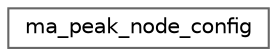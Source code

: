 digraph "Graphical Class Hierarchy"
{
 // LATEX_PDF_SIZE
  bgcolor="transparent";
  edge [fontname=Helvetica,fontsize=10,labelfontname=Helvetica,labelfontsize=10];
  node [fontname=Helvetica,fontsize=10,shape=box,height=0.2,width=0.4];
  rankdir="LR";
  Node0 [id="Node000000",label="ma_peak_node_config",height=0.2,width=0.4,color="grey40", fillcolor="white", style="filled",URL="$structma__peak__node__config.html",tooltip=" "];
}
